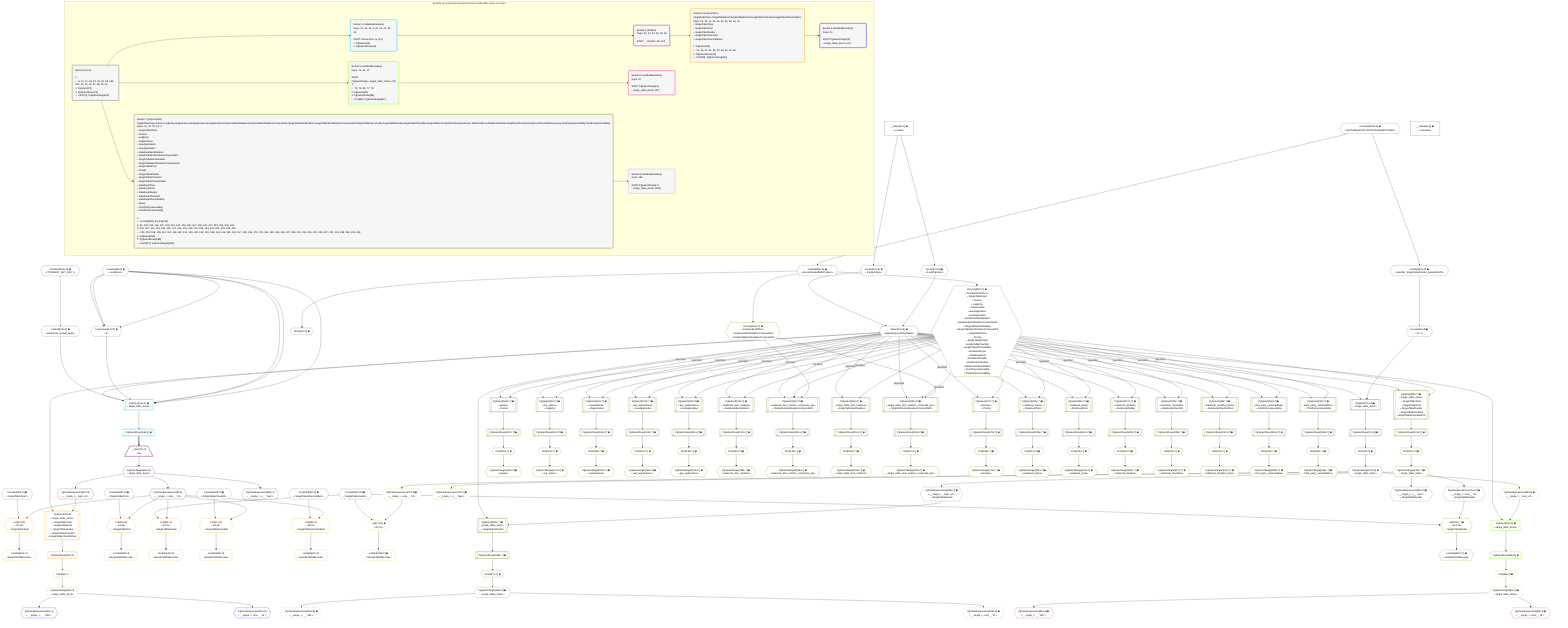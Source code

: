 %%{init: {'themeVariables': { 'fontSize': '12px'}}}%%
graph TD
    classDef path fill:#eee,stroke:#000,color:#000
    classDef plan fill:#fff,stroke-width:1px,color:#000
    classDef itemplan fill:#fff,stroke-width:2px,color:#000
    classDef unbatchedplan fill:#dff,stroke-width:1px,color:#000
    classDef sideeffectplan fill:#fcc,stroke-width:2px,color:#000
    classDef bucket fill:#f6f6f6,color:#000,stroke-width:2px,text-align:left


    %% plan dependencies
    Connection13{{"Connection[13∈0] ➊<br />ᐸ9ᐳ"}}:::plan
    Constant6{{"Constant[6∈0] ➊<br />ᐸundefinedᐳ"}}:::plan
    Constant6 & Constant6 & Constant6 --> Connection13
    Object12{{"Object[12∈0] ➊<br />ᐸ{pgSettings,withPgClient}ᐳ"}}:::plan
    Access10{{"Access[10∈0] ➊<br />ᐸ2.pgSettingsᐳ"}}:::plan
    Access11{{"Access[11∈0] ➊<br />ᐸ2.withPgClientᐳ"}}:::plan
    Access10 & Access11 --> Object12
    PgSelect70[["PgSelect[70∈0] ➊<br />ᐸsingle_table_itemsᐳ"]]:::plan
    Access68{{"Access[68∈0] ➊<br />ᐸ67.1ᐳ"}}:::plan
    Object12 -->|rejectNull| PgSelect70
    Access68 --> PgSelect70
    __Value2["__Value[2∈0] ➊<br />ᐸcontextᐳ"]:::plan
    __Value2 --> Access10
    __Value2 --> Access11
    Lambda14{{"Lambda[14∈0] ➊<br />ᐸextractList_grafast_applyᐳ"}}:::plan
    Constant252{{"Constant[252∈0] ➊<br />ᐸ[ 'PRIMARY_KEY_ASC' ]ᐳ"}}:::plan
    Constant252 --> Lambda14
    Lambda67{{"Lambda[67∈0] ➊<br />ᐸspecifier_SingleTableDivider_base64JSONᐳ"}}:::plan
    Constant249{{"Constant[249∈0] ➊<br />ᐸ'WyJTaW5nbGVUYWJsZURpdmlkZXIiLDNd'ᐳ"}}:::plan
    Constant249 --> Lambda67
    Lambda67 --> Access68
    First72{{"First[72∈0] ➊"}}:::plan
    PgSelectRows73[["PgSelectRows[73∈0] ➊"]]:::plan
    PgSelectRows73 --> First72
    PgSelect70 --> PgSelectRows73
    PgSelectSingle74{{"PgSelectSingle[74∈0] ➊<br />ᐸsingle_table_itemsᐳ"}}:::plan
    First72 --> PgSelectSingle74
    Node91{{"Node[91∈0] ➊"}}:::plan
    Lambda92{{"Lambda[92∈0] ➊<br />ᐸdecodeNodeIdWithCodecsᐳ"}}:::plan
    Lambda92 --> Node91
    Constant249 --> Lambda92
    __Value4["__Value[4∈0] ➊<br />ᐸrootValueᐳ"]:::plan
    Constant20{{"Constant[20∈0] ➊<br />ᐸ'SingleTableTopic'ᐳ"}}:::plan
    Constant34{{"Constant[34∈0] ➊<br />ᐸ'SingleTablePost'ᐳ"}}:::plan
    Constant42{{"Constant[42∈0] ➊<br />ᐸ'SingleTableDivider'ᐳ"}}:::plan
    Constant50{{"Constant[50∈0] ➊<br />ᐸ'SingleTableChecklist'ᐳ"}}:::plan
    Constant58{{"Constant[58∈0] ➊<br />ᐸ'SingleTableChecklistItem'ᐳ"}}:::plan
    PgSelect15[["PgSelect[15∈1] ➊<br />ᐸsingle_table_itemsᐳ"]]:::plan
    Object12 & Lambda14 & Connection13 & Constant6 & Constant6 & Constant6 --> PgSelect15
    PgSelectRows16[["PgSelectRows[16∈1] ➊"]]:::plan
    PgSelect15 --> PgSelectRows16
    __Item17[/"__Item[17∈2]<br />ᐸ16ᐳ"\]:::itemplan
    PgSelectRows16 ==> __Item17
    PgSelectSingle18{{"PgSelectSingle[18∈2]<br />ᐸsingle_table_itemsᐳ"}}:::plan
    __Item17 --> PgSelectSingle18
    PgClassExpression19{{"PgClassExpression[19∈2]<br />ᐸ__single_t...ems__.”id”ᐳ"}}:::plan
    PgSelectSingle18 --> PgClassExpression19
    PgClassExpression23{{"PgClassExpression[23∈2]<br />ᐸ__single_t...s__.”type”ᐳ"}}:::plan
    PgSelectSingle18 --> PgClassExpression23
    PgClassExpression24{{"PgClassExpression[24∈2]<br />ᐸ__single_t..._topic_id”ᐳ"}}:::plan
    PgSelectSingle18 --> PgClassExpression24
    List21{{"List[21∈3]<br />ᐸ20,19ᐳ<br />ᐳSingleTableTopic"}}:::plan
    Constant20 & PgClassExpression19 --> List21
    PgSelect25[["PgSelect[25∈3]<br />ᐸsingle_table_itemsᐳ<br />ᐳSingleTableTopic<br />ᐳSingleTablePost<br />ᐳSingleTableDivider<br />ᐳSingleTableChecklist<br />ᐳSingleTableChecklistItem"]]:::plan
    Object12 & PgClassExpression24 --> PgSelect25
    List35{{"List[35∈3]<br />ᐸ34,19ᐳ<br />ᐳSingleTablePost"}}:::plan
    Constant34 & PgClassExpression19 --> List35
    List43{{"List[43∈3]<br />ᐸ42,19ᐳ<br />ᐳSingleTableDivider"}}:::plan
    Constant42 & PgClassExpression19 --> List43
    List51{{"List[51∈3]<br />ᐸ50,19ᐳ<br />ᐳSingleTableChecklist"}}:::plan
    Constant50 & PgClassExpression19 --> List51
    List59{{"List[59∈3]<br />ᐸ58,19ᐳ<br />ᐳSingleTableChecklistItem"}}:::plan
    Constant58 & PgClassExpression19 --> List59
    Lambda22{{"Lambda[22∈3]<br />ᐸbase64JSONEncodeᐳ"}}:::plan
    List21 --> Lambda22
    First29{{"First[29∈3]"}}:::plan
    PgSelectRows30[["PgSelectRows[30∈3]"]]:::plan
    PgSelectRows30 --> First29
    PgSelect25 --> PgSelectRows30
    PgSelectSingle31{{"PgSelectSingle[31∈3]<br />ᐸsingle_table_itemsᐳ"}}:::plan
    First29 --> PgSelectSingle31
    Lambda36{{"Lambda[36∈3]<br />ᐸbase64JSONEncodeᐳ"}}:::plan
    List35 --> Lambda36
    Lambda44{{"Lambda[44∈3]<br />ᐸbase64JSONEncodeᐳ"}}:::plan
    List43 --> Lambda44
    Lambda52{{"Lambda[52∈3]<br />ᐸbase64JSONEncodeᐳ"}}:::plan
    List51 --> Lambda52
    Lambda60{{"Lambda[60∈3]<br />ᐸbase64JSONEncodeᐳ"}}:::plan
    List59 --> Lambda60
    PgClassExpression32{{"PgClassExpression[32∈4]<br />ᐸ__single_t...ems__.”id”ᐳ"}}:::plan
    PgSelectSingle31 --> PgClassExpression32
    PgClassExpression33{{"PgClassExpression[33∈4]<br />ᐸ__single_t...__.”title”ᐳ"}}:::plan
    PgSelectSingle31 --> PgClassExpression33
    List77{{"List[77∈5] ➊<br />ᐸ42,75ᐳ"}}:::plan
    PgClassExpression75{{"PgClassExpression[75∈5] ➊<br />ᐸ__single_t...ems__.”id”ᐳ"}}:::plan
    Constant42 & PgClassExpression75 --> List77
    PgSelect81[["PgSelect[81∈5] ➊<br />ᐸsingle_table_itemsᐳ"]]:::plan
    PgClassExpression80{{"PgClassExpression[80∈5] ➊<br />ᐸ__single_t..._topic_id”ᐳ"}}:::plan
    Object12 & PgClassExpression80 --> PgSelect81
    PgSelectSingle74 --> PgClassExpression75
    Lambda78{{"Lambda[78∈5] ➊<br />ᐸbase64JSONEncodeᐳ"}}:::plan
    List77 --> Lambda78
    PgClassExpression79{{"PgClassExpression[79∈5] ➊<br />ᐸ__single_t...s__.”type”ᐳ"}}:::plan
    PgSelectSingle74 --> PgClassExpression79
    PgSelectSingle74 --> PgClassExpression80
    First85{{"First[85∈5] ➊"}}:::plan
    PgSelectRows86[["PgSelectRows[86∈5] ➊"]]:::plan
    PgSelectRows86 --> First85
    PgSelect81 --> PgSelectRows86
    PgSelectSingle87{{"PgSelectSingle[87∈5] ➊<br />ᐸsingle_table_itemsᐳ"}}:::plan
    First85 --> PgSelectSingle87
    PgClassExpression88{{"PgClassExpression[88∈6] ➊<br />ᐸ__single_t...ems__.”id”ᐳ"}}:::plan
    PgSelectSingle87 --> PgClassExpression88
    PgClassExpression89{{"PgClassExpression[89∈6] ➊<br />ᐸ__single_t...__.”title”ᐳ"}}:::plan
    PgSelectSingle87 --> PgClassExpression89
    PgSelect142[["PgSelect[142∈7] ➊<br />ᐸrelational_item_relation_composite_pksᐳ<br />ᐳRelationalItemRelationCompositePk"]]:::plan
    Access250{{"Access[250∈7] ➊<br />ᐸ92.base64JSON.1ᐳ<br />ᐳSingleTableTopic<br />ᐳPerson<br />ᐳLogEntry<br />ᐳOrganization<br />ᐳAwsApplication<br />ᐳGcpApplication<br />ᐳRelationalItemRelation<br />ᐳRelationalItemRelationCompositePk<br />ᐳSingleTableItemRelation<br />ᐳSingleTableItemRelationCompositePk<br />ᐳSingleTablePost<br />ᐳPriority<br />ᐳSingleTableDivider<br />ᐳSingleTableChecklist<br />ᐳSingleTableChecklistItem<br />ᐳRelationalTopic<br />ᐳRelationalPost<br />ᐳRelationalDivider<br />ᐳRelationalChecklist<br />ᐳRelationalChecklistItem<br />ᐳFirstPartyVulnerability<br />ᐳThirdPartyVulnerability"}}:::plan
    Access251{{"Access[251∈7] ➊<br />ᐸ92.base64JSON.2ᐳ<br />ᐳRelationalItemRelationCompositePk<br />ᐳSingleTableItemRelationCompositePk"}}:::plan
    Object12 -->|rejectNull| PgSelect142
    Access250 -->|rejectNull| PgSelect142
    Access251 --> PgSelect142
    PgSelect155[["PgSelect[155∈7] ➊<br />ᐸsingle_table_item_relation_composite_pksᐳ<br />ᐳSingleTableItemRelationCompositePk"]]:::plan
    Object12 -->|rejectNull| PgSelect155
    Access250 -->|rejectNull| PgSelect155
    Access251 --> PgSelect155
    PgSelect96[["PgSelect[96∈7] ➊<br />ᐸsingle_table_itemsᐳ<br />ᐳSingleTableTopic<br />ᐳSingleTablePost<br />ᐳSingleTableDivider<br />ᐳSingleTableChecklist<br />ᐳSingleTableChecklistItem"]]:::plan
    Object12 -->|rejectNull| PgSelect96
    Access250 --> PgSelect96
    PgSelect104[["PgSelect[104∈7] ➊<br />ᐸpeopleᐳ<br />ᐳPerson"]]:::plan
    Object12 -->|rejectNull| PgSelect104
    Access250 --> PgSelect104
    PgSelect110[["PgSelect[110∈7] ➊<br />ᐸlog_entriesᐳ<br />ᐳLogEntry"]]:::plan
    Object12 -->|rejectNull| PgSelect110
    Access250 --> PgSelect110
    PgSelect116[["PgSelect[116∈7] ➊<br />ᐸorganizationsᐳ<br />ᐳOrganization"]]:::plan
    Object12 -->|rejectNull| PgSelect116
    Access250 --> PgSelect116
    PgSelect122[["PgSelect[122∈7] ➊<br />ᐸaws_applicationsᐳ<br />ᐳAwsApplication"]]:::plan
    Object12 -->|rejectNull| PgSelect122
    Access250 --> PgSelect122
    PgSelect128[["PgSelect[128∈7] ➊<br />ᐸgcp_applicationsᐳ<br />ᐳGcpApplication"]]:::plan
    Object12 -->|rejectNull| PgSelect128
    Access250 --> PgSelect128
    PgSelect134[["PgSelect[134∈7] ➊<br />ᐸrelational_item_relationsᐳ<br />ᐳRelationalItemRelation"]]:::plan
    Object12 -->|rejectNull| PgSelect134
    Access250 --> PgSelect134
    PgSelect148[["PgSelect[148∈7] ➊<br />ᐸsingle_table_item_relationsᐳ<br />ᐳSingleTableItemRelation"]]:::plan
    Object12 -->|rejectNull| PgSelect148
    Access250 --> PgSelect148
    PgSelect167[["PgSelect[167∈7] ➊<br />ᐸprioritiesᐳ<br />ᐳPriority"]]:::plan
    Object12 -->|rejectNull| PgSelect167
    Access250 --> PgSelect167
    List181{{"List[181∈7] ➊<br />ᐸ42,178ᐳ<br />ᐳSingleTableDivider"}}:::plan
    PgClassExpression178{{"PgClassExpression[178∈7] ➊<br />ᐸ__single_t...ems__.”id”ᐳ<br />ᐳSingleTableDivider"}}:::plan
    Constant42 & PgClassExpression178 --> List181
    PgSelect185[["PgSelect[185∈7] ➊<br />ᐸsingle_table_itemsᐳ<br />ᐳSingleTableDivider"]]:::plan
    PgClassExpression184{{"PgClassExpression[184∈7] ➊<br />ᐸ__single_t..._topic_id”ᐳ<br />ᐳSingleTableDivider"}}:::plan
    Object12 & PgClassExpression184 --> PgSelect185
    PgSelect205[["PgSelect[205∈7] ➊<br />ᐸrelational_topicsᐳ<br />ᐳRelationalTopic"]]:::plan
    Object12 -->|rejectNull| PgSelect205
    Access250 --> PgSelect205
    PgSelect211[["PgSelect[211∈7] ➊<br />ᐸrelational_postsᐳ<br />ᐳRelationalPost"]]:::plan
    Object12 -->|rejectNull| PgSelect211
    Access250 --> PgSelect211
    PgSelect217[["PgSelect[217∈7] ➊<br />ᐸrelational_dividersᐳ<br />ᐳRelationalDivider"]]:::plan
    Object12 -->|rejectNull| PgSelect217
    Access250 --> PgSelect217
    PgSelect223[["PgSelect[223∈7] ➊<br />ᐸrelational_checklistsᐳ<br />ᐳRelationalChecklist"]]:::plan
    Object12 -->|rejectNull| PgSelect223
    Access250 --> PgSelect223
    PgSelect229[["PgSelect[229∈7] ➊<br />ᐸrelational_checklist_itemsᐳ<br />ᐳRelationalChecklistItem"]]:::plan
    Object12 -->|rejectNull| PgSelect229
    Access250 --> PgSelect229
    PgSelect236[["PgSelect[236∈7] ➊<br />ᐸfirst_party_vulnerabilitiesᐳ<br />ᐳFirstPartyVulnerability"]]:::plan
    Object12 -->|rejectNull| PgSelect236
    Access250 --> PgSelect236
    PgSelect242[["PgSelect[242∈7] ➊<br />ᐸthird_party_vulnerabilitiesᐳ<br />ᐳThirdPartyVulnerability"]]:::plan
    Object12 -->|rejectNull| PgSelect242
    Access250 --> PgSelect242
    First100{{"First[100∈7] ➊"}}:::plan
    PgSelectRows101[["PgSelectRows[101∈7] ➊"]]:::plan
    PgSelectRows101 --> First100
    PgSelect96 --> PgSelectRows101
    PgSelectSingle102{{"PgSelectSingle[102∈7] ➊<br />ᐸsingle_table_itemsᐳ"}}:::plan
    First100 --> PgSelectSingle102
    First106{{"First[106∈7] ➊"}}:::plan
    PgSelectRows107[["PgSelectRows[107∈7] ➊"]]:::plan
    PgSelectRows107 --> First106
    PgSelect104 --> PgSelectRows107
    PgSelectSingle108{{"PgSelectSingle[108∈7] ➊<br />ᐸpeopleᐳ"}}:::plan
    First106 --> PgSelectSingle108
    First112{{"First[112∈7] ➊"}}:::plan
    PgSelectRows113[["PgSelectRows[113∈7] ➊"]]:::plan
    PgSelectRows113 --> First112
    PgSelect110 --> PgSelectRows113
    PgSelectSingle114{{"PgSelectSingle[114∈7] ➊<br />ᐸlog_entriesᐳ"}}:::plan
    First112 --> PgSelectSingle114
    First118{{"First[118∈7] ➊"}}:::plan
    PgSelectRows119[["PgSelectRows[119∈7] ➊"]]:::plan
    PgSelectRows119 --> First118
    PgSelect116 --> PgSelectRows119
    PgSelectSingle120{{"PgSelectSingle[120∈7] ➊<br />ᐸorganizationsᐳ"}}:::plan
    First118 --> PgSelectSingle120
    First124{{"First[124∈7] ➊"}}:::plan
    PgSelectRows125[["PgSelectRows[125∈7] ➊"]]:::plan
    PgSelectRows125 --> First124
    PgSelect122 --> PgSelectRows125
    PgSelectSingle126{{"PgSelectSingle[126∈7] ➊<br />ᐸaws_applicationsᐳ"}}:::plan
    First124 --> PgSelectSingle126
    First130{{"First[130∈7] ➊"}}:::plan
    PgSelectRows131[["PgSelectRows[131∈7] ➊"]]:::plan
    PgSelectRows131 --> First130
    PgSelect128 --> PgSelectRows131
    PgSelectSingle132{{"PgSelectSingle[132∈7] ➊<br />ᐸgcp_applicationsᐳ"}}:::plan
    First130 --> PgSelectSingle132
    First136{{"First[136∈7] ➊"}}:::plan
    PgSelectRows137[["PgSelectRows[137∈7] ➊"]]:::plan
    PgSelectRows137 --> First136
    PgSelect134 --> PgSelectRows137
    PgSelectSingle138{{"PgSelectSingle[138∈7] ➊<br />ᐸrelational_item_relationsᐳ"}}:::plan
    First136 --> PgSelectSingle138
    First144{{"First[144∈7] ➊"}}:::plan
    PgSelectRows145[["PgSelectRows[145∈7] ➊"]]:::plan
    PgSelectRows145 --> First144
    PgSelect142 --> PgSelectRows145
    PgSelectSingle146{{"PgSelectSingle[146∈7] ➊<br />ᐸrelational_item_relation_composite_pksᐳ"}}:::plan
    First144 --> PgSelectSingle146
    First150{{"First[150∈7] ➊"}}:::plan
    PgSelectRows151[["PgSelectRows[151∈7] ➊"]]:::plan
    PgSelectRows151 --> First150
    PgSelect148 --> PgSelectRows151
    PgSelectSingle152{{"PgSelectSingle[152∈7] ➊<br />ᐸsingle_table_item_relationsᐳ"}}:::plan
    First150 --> PgSelectSingle152
    First157{{"First[157∈7] ➊"}}:::plan
    PgSelectRows158[["PgSelectRows[158∈7] ➊"]]:::plan
    PgSelectRows158 --> First157
    PgSelect155 --> PgSelectRows158
    PgSelectSingle159{{"PgSelectSingle[159∈7] ➊<br />ᐸsingle_table_item_relation_composite_pksᐳ"}}:::plan
    First157 --> PgSelectSingle159
    First169{{"First[169∈7] ➊"}}:::plan
    PgSelectRows170[["PgSelectRows[170∈7] ➊"]]:::plan
    PgSelectRows170 --> First169
    PgSelect167 --> PgSelectRows170
    PgSelectSingle171{{"PgSelectSingle[171∈7] ➊<br />ᐸprioritiesᐳ"}}:::plan
    First169 --> PgSelectSingle171
    PgSelectSingle102 --> PgClassExpression178
    Lambda182{{"Lambda[182∈7] ➊<br />ᐸbase64JSONEncodeᐳ"}}:::plan
    List181 --> Lambda182
    PgClassExpression183{{"PgClassExpression[183∈7] ➊<br />ᐸ__single_t...s__.”type”ᐳ<br />ᐳSingleTableDivider"}}:::plan
    PgSelectSingle102 --> PgClassExpression183
    PgSelectSingle102 --> PgClassExpression184
    First187{{"First[187∈7] ➊"}}:::plan
    PgSelectRows188[["PgSelectRows[188∈7] ➊"]]:::plan
    PgSelectRows188 --> First187
    PgSelect185 --> PgSelectRows188
    PgSelectSingle189{{"PgSelectSingle[189∈7] ➊<br />ᐸsingle_table_itemsᐳ"}}:::plan
    First187 --> PgSelectSingle189
    First207{{"First[207∈7] ➊"}}:::plan
    PgSelectRows208[["PgSelectRows[208∈7] ➊"]]:::plan
    PgSelectRows208 --> First207
    PgSelect205 --> PgSelectRows208
    PgSelectSingle209{{"PgSelectSingle[209∈7] ➊<br />ᐸrelational_topicsᐳ"}}:::plan
    First207 --> PgSelectSingle209
    First213{{"First[213∈7] ➊"}}:::plan
    PgSelectRows214[["PgSelectRows[214∈7] ➊"]]:::plan
    PgSelectRows214 --> First213
    PgSelect211 --> PgSelectRows214
    PgSelectSingle215{{"PgSelectSingle[215∈7] ➊<br />ᐸrelational_postsᐳ"}}:::plan
    First213 --> PgSelectSingle215
    First219{{"First[219∈7] ➊"}}:::plan
    PgSelectRows220[["PgSelectRows[220∈7] ➊"]]:::plan
    PgSelectRows220 --> First219
    PgSelect217 --> PgSelectRows220
    PgSelectSingle221{{"PgSelectSingle[221∈7] ➊<br />ᐸrelational_dividersᐳ"}}:::plan
    First219 --> PgSelectSingle221
    First225{{"First[225∈7] ➊"}}:::plan
    PgSelectRows226[["PgSelectRows[226∈7] ➊"]]:::plan
    PgSelectRows226 --> First225
    PgSelect223 --> PgSelectRows226
    PgSelectSingle227{{"PgSelectSingle[227∈7] ➊<br />ᐸrelational_checklistsᐳ"}}:::plan
    First225 --> PgSelectSingle227
    First231{{"First[231∈7] ➊"}}:::plan
    PgSelectRows232[["PgSelectRows[232∈7] ➊"]]:::plan
    PgSelectRows232 --> First231
    PgSelect229 --> PgSelectRows232
    PgSelectSingle233{{"PgSelectSingle[233∈7] ➊<br />ᐸrelational_checklist_itemsᐳ"}}:::plan
    First231 --> PgSelectSingle233
    First238{{"First[238∈7] ➊"}}:::plan
    PgSelectRows239[["PgSelectRows[239∈7] ➊"]]:::plan
    PgSelectRows239 --> First238
    PgSelect236 --> PgSelectRows239
    PgSelectSingle240{{"PgSelectSingle[240∈7] ➊<br />ᐸfirst_party_vulnerabilitiesᐳ"}}:::plan
    First238 --> PgSelectSingle240
    First244{{"First[244∈7] ➊"}}:::plan
    PgSelectRows245[["PgSelectRows[245∈7] ➊"]]:::plan
    PgSelectRows245 --> First244
    PgSelect242 --> PgSelectRows245
    PgSelectSingle246{{"PgSelectSingle[246∈7] ➊<br />ᐸthird_party_vulnerabilitiesᐳ"}}:::plan
    First244 --> PgSelectSingle246
    Lambda92 --> Access250
    Lambda92 --> Access251
    PgClassExpression190{{"PgClassExpression[190∈8] ➊<br />ᐸ__single_t...ems__.”id”ᐳ"}}:::plan
    PgSelectSingle189 --> PgClassExpression190
    PgClassExpression191{{"PgClassExpression[191∈8] ➊<br />ᐸ__single_t...__.”title”ᐳ"}}:::plan
    PgSelectSingle189 --> PgClassExpression191

    %% define steps

    subgraph "Buckets for queries/polymorphic/simple-single-table-items-root-topic"
    Bucket0("Bucket 0 (root)<br /><br />1: <br />ᐳ: 6, 10, 11, 20, 34, 42, 50, 58, 249, 252, 12, 13, 14, 67, 68, 92, 91<br />2: PgSelect[70]<br />3: PgSelectRows[73]<br />ᐳ: First[72], PgSelectSingle[74]"):::bucket
    classDef bucket0 stroke:#696969
    class Bucket0,__Value2,__Value4,Constant6,Access10,Access11,Object12,Connection13,Lambda14,Constant20,Constant34,Constant42,Constant50,Constant58,Lambda67,Access68,PgSelect70,First72,PgSelectRows73,PgSelectSingle74,Node91,Lambda92,Constant249,Constant252 bucket0
    Bucket1("Bucket 1 (nullableBoundary)<br />Deps: 12, 14, 13, 6, 20, 34, 42, 50, 58<br /><br />ROOT Connectionᐸ9ᐳ[13]<br />1: PgSelect[15]<br />2: PgSelectRows[16]"):::bucket
    classDef bucket1 stroke:#00bfff
    class Bucket1,PgSelect15,PgSelectRows16 bucket1
    Bucket2("Bucket 2 (listItem)<br />Deps: 20, 12, 34, 42, 50, 58<br /><br />ROOT __Item{2}ᐸ16ᐳ[17]"):::bucket
    classDef bucket2 stroke:#7f007f
    class Bucket2,__Item17,PgSelectSingle18,PgClassExpression19,PgClassExpression23,PgClassExpression24 bucket2
    Bucket3("Bucket 3 (polymorphic)<br />SingleTableTopic,SingleTablePost,SingleTableDivider,SingleTableChecklist,SingleTableChecklistItem<br />Deps: 20, 19, 12, 24, 34, 42, 50, 58, 18, 23<br />ᐳSingleTableTopic<br />ᐳSingleTablePost<br />ᐳSingleTableDivider<br />ᐳSingleTableChecklist<br />ᐳSingleTableChecklistItem<br /><br />1: PgSelect[25]<br />ᐳ: 21, 35, 43, 51, 59, 22, 36, 44, 52, 60<br />2: PgSelectRows[30]<br />ᐳ: First[29], PgSelectSingle[31]"):::bucket
    classDef bucket3 stroke:#ffa500
    class Bucket3,List21,Lambda22,PgSelect25,First29,PgSelectRows30,PgSelectSingle31,List35,Lambda36,List43,Lambda44,List51,Lambda52,List59,Lambda60 bucket3
    Bucket4("Bucket 4 (nullableBoundary)<br />Deps: 31<br /><br />ROOT PgSelectSingle{3}ᐸsingle_table_itemsᐳ[31]"):::bucket
    classDef bucket4 stroke:#0000ff
    class Bucket4,PgClassExpression32,PgClassExpression33 bucket4
    Bucket5("Bucket 5 (nullableBoundary)<br />Deps: 74, 42, 12<br /><br />ROOT PgSelectSingleᐸsingle_table_itemsᐳ[74]<br />1: <br />ᐳ: 75, 79, 80, 77, 78<br />2: PgSelect[81]<br />3: PgSelectRows[86]<br />ᐳ: First[85], PgSelectSingle[87]"):::bucket
    classDef bucket5 stroke:#7fff00
    class Bucket5,PgClassExpression75,List77,Lambda78,PgClassExpression79,PgClassExpression80,PgSelect81,First85,PgSelectRows86,PgSelectSingle87 bucket5
    Bucket6("Bucket 6 (nullableBoundary)<br />Deps: 87<br /><br />ROOT PgSelectSingle{5}ᐸsingle_table_itemsᐳ[87]"):::bucket
    classDef bucket6 stroke:#ff1493
    class Bucket6,PgClassExpression88,PgClassExpression89 bucket6
    Bucket7("Bucket 7 (polymorphic)<br />SingleTableTopic,Person,LogEntry,Organization,AwsApplication,GcpApplication,RelationalItemRelation,RelationalItemRelationCompositePk,SingleTableItemRelation,SingleTableItemRelationCompositePk,SingleTablePost,Priority,SingleTableDivider,SingleTableChecklist,SingleTableChecklistItem,RelationalTopic,RelationalPost,RelationalDivider,RelationalChecklist,RelationalChecklistItem,Query,FirstPartyVulnerability,ThirdPartyVulnerability<br />Deps: 12, 42, 92, 91, 4<br />ᐳSingleTableTopic<br />ᐳPerson<br />ᐳLogEntry<br />ᐳOrganization<br />ᐳAwsApplication<br />ᐳGcpApplication<br />ᐳRelationalItemRelation<br />ᐳRelationalItemRelationCompositePk<br />ᐳSingleTableItemRelation<br />ᐳSingleTableItemRelationCompositePk<br />ᐳSingleTablePost<br />ᐳPriority<br />ᐳSingleTableDivider<br />ᐳSingleTableChecklist<br />ᐳSingleTableChecklistItem<br />ᐳRelationalTopic<br />ᐳRelationalPost<br />ᐳRelationalDivider<br />ᐳRelationalChecklist<br />ᐳRelationalChecklistItem<br />ᐳQuery<br />ᐳFirstPartyVulnerability<br />ᐳThirdPartyVulnerability<br /><br />1: <br />ᐳ: Access[250], Access[251]<br />2: 96, 104, 110, 116, 122, 128, 134, 142, 148, 155, 167, 205, 211, 217, 223, 229, 236, 242<br />3: 101, 107, 113, 119, 125, 131, 137, 145, 151, 158, 170, 208, 214, 220, 226, 232, 239, 245<br />ᐳ: 100, 102, 106, 108, 112, 114, 118, 120, 124, 126, 130, 132, 136, 138, 144, 146, 150, 152, 157, 159, 169, 171, 178, 181, 182, 183, 184, 207, 209, 213, 215, 219, 221, 225, 227, 231, 233, 238, 240, 244, 246<br />4: PgSelect[185]<br />5: PgSelectRows[188]<br />ᐳ: First[187], PgSelectSingle[189]"):::bucket
    classDef bucket7 stroke:#808000
    class Bucket7,PgSelect96,First100,PgSelectRows101,PgSelectSingle102,PgSelect104,First106,PgSelectRows107,PgSelectSingle108,PgSelect110,First112,PgSelectRows113,PgSelectSingle114,PgSelect116,First118,PgSelectRows119,PgSelectSingle120,PgSelect122,First124,PgSelectRows125,PgSelectSingle126,PgSelect128,First130,PgSelectRows131,PgSelectSingle132,PgSelect134,First136,PgSelectRows137,PgSelectSingle138,PgSelect142,First144,PgSelectRows145,PgSelectSingle146,PgSelect148,First150,PgSelectRows151,PgSelectSingle152,PgSelect155,First157,PgSelectRows158,PgSelectSingle159,PgSelect167,First169,PgSelectRows170,PgSelectSingle171,PgClassExpression178,List181,Lambda182,PgClassExpression183,PgClassExpression184,PgSelect185,First187,PgSelectRows188,PgSelectSingle189,PgSelect205,First207,PgSelectRows208,PgSelectSingle209,PgSelect211,First213,PgSelectRows214,PgSelectSingle215,PgSelect217,First219,PgSelectRows220,PgSelectSingle221,PgSelect223,First225,PgSelectRows226,PgSelectSingle227,PgSelect229,First231,PgSelectRows232,PgSelectSingle233,PgSelect236,First238,PgSelectRows239,PgSelectSingle240,PgSelect242,First244,PgSelectRows245,PgSelectSingle246,Access250,Access251 bucket7
    Bucket8("Bucket 8 (nullableBoundary)<br />Deps: 189<br /><br />ROOT PgSelectSingle{7}ᐸsingle_table_itemsᐳ[189]"):::bucket
    classDef bucket8 stroke:#dda0dd
    class Bucket8,PgClassExpression190,PgClassExpression191 bucket8
    Bucket0 --> Bucket1 & Bucket5 & Bucket7
    Bucket1 --> Bucket2
    Bucket2 --> Bucket3
    Bucket3 --> Bucket4
    Bucket5 --> Bucket6
    Bucket7 --> Bucket8
    end